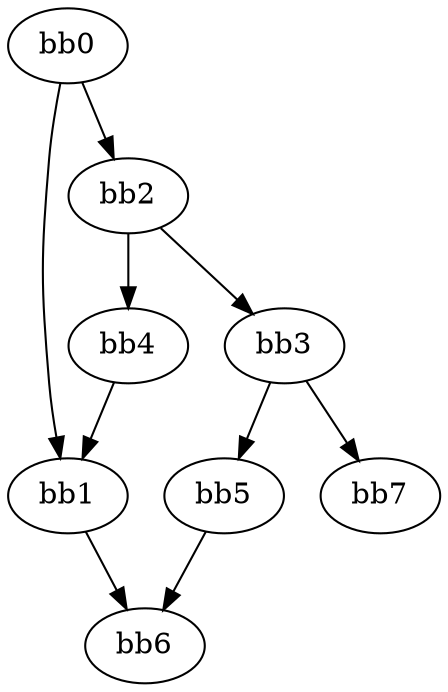 digraph {
    0 [ label = "bb0\l" ]
    1 [ label = "bb1\l" ]
    2 [ label = "bb2\l" ]
    3 [ label = "bb3\l" ]
    4 [ label = "bb4\l" ]
    5 [ label = "bb5\l" ]
    6 [ label = "bb6\l" ]
    7 [ label = "bb7\l" ]
    0 -> 1 [ ]
    0 -> 2 [ ]
    1 -> 6 [ ]
    2 -> 3 [ ]
    2 -> 4 [ ]
    3 -> 5 [ ]
    3 -> 7 [ ]
    4 -> 1 [ ]
    5 -> 6 [ ]
}

